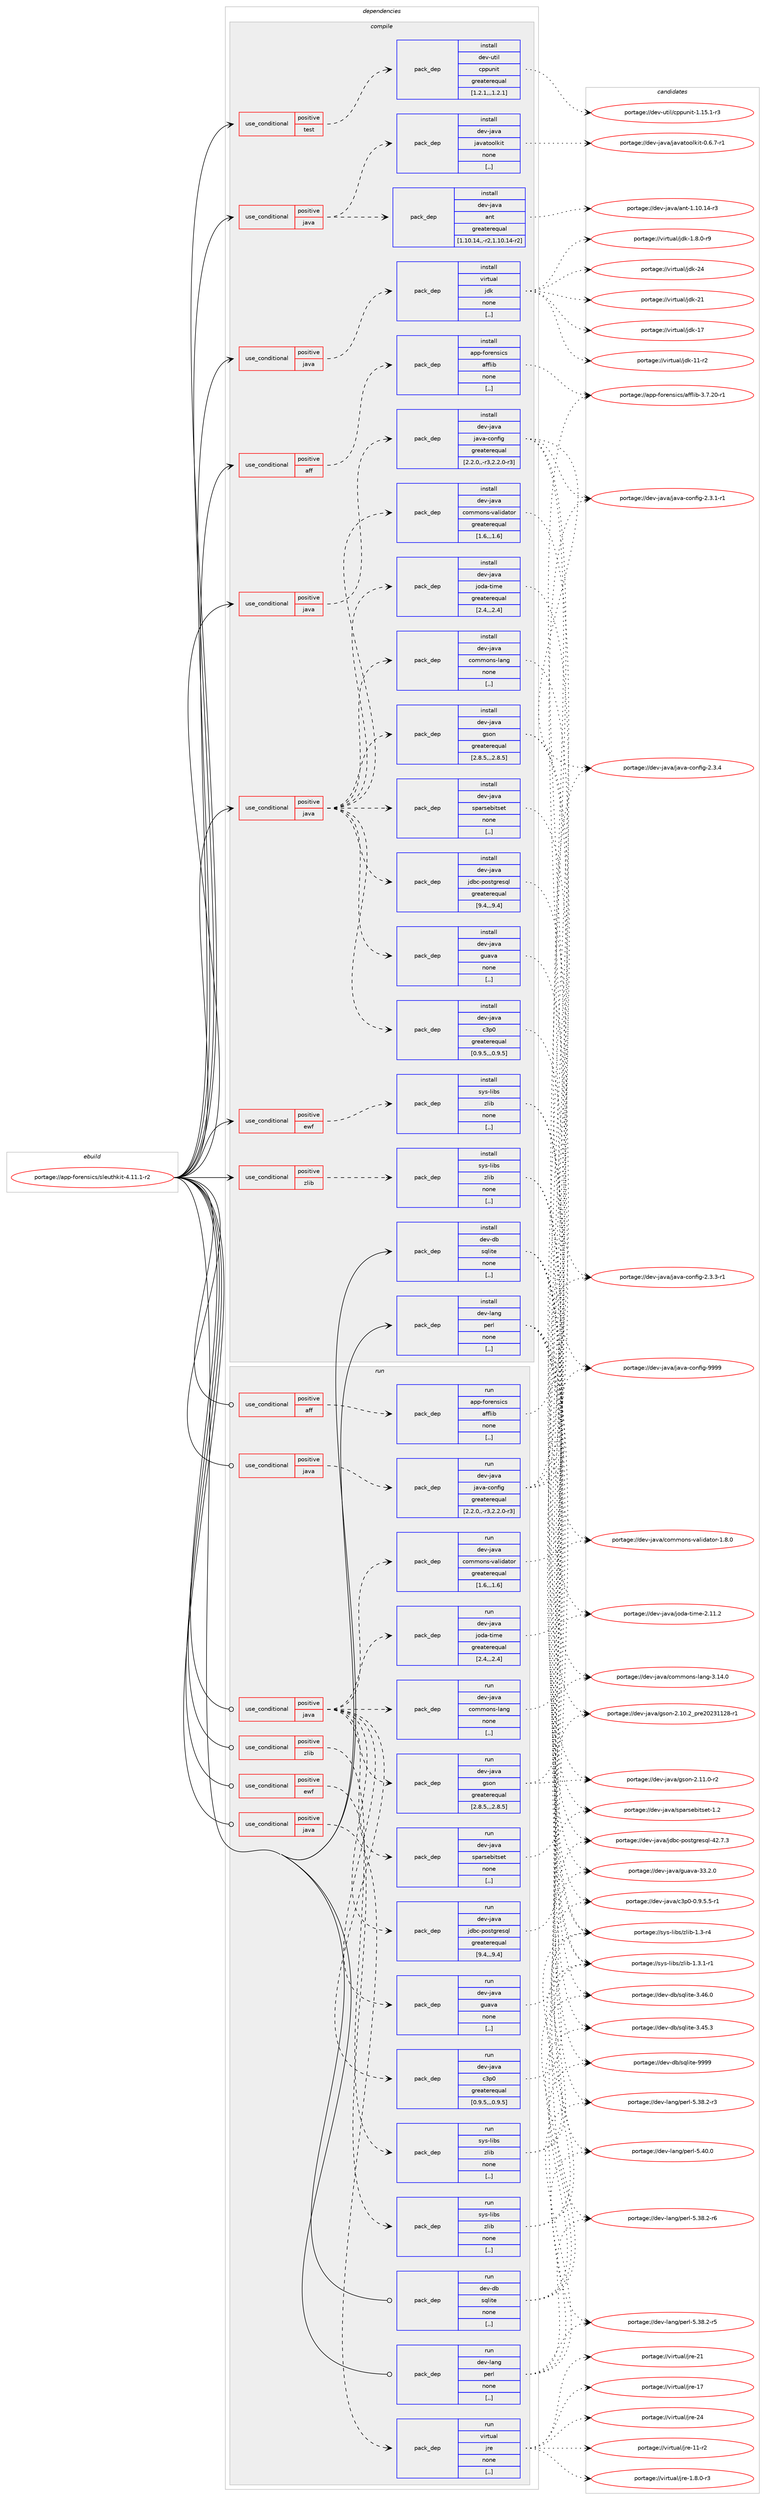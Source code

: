 digraph prolog {

# *************
# Graph options
# *************

newrank=true;
concentrate=true;
compound=true;
graph [rankdir=LR,fontname=Helvetica,fontsize=10,ranksep=1.5];#, ranksep=2.5, nodesep=0.2];
edge  [arrowhead=vee];
node  [fontname=Helvetica,fontsize=10];

# **********
# The ebuild
# **********

subgraph cluster_leftcol {
color=gray;
label=<<i>ebuild</i>>;
id [label="portage://app-forensics/sleuthkit-4.11.1-r2", color=red, width=4, href="../app-forensics/sleuthkit-4.11.1-r2.svg"];
}

# ****************
# The dependencies
# ****************

subgraph cluster_midcol {
color=gray;
label=<<i>dependencies</i>>;
subgraph cluster_compile {
fillcolor="#eeeeee";
style=filled;
label=<<i>compile</i>>;
subgraph cond10734 {
dependency36398 [label=<<TABLE BORDER="0" CELLBORDER="1" CELLSPACING="0" CELLPADDING="4"><TR><TD ROWSPAN="3" CELLPADDING="10">use_conditional</TD></TR><TR><TD>positive</TD></TR><TR><TD>aff</TD></TR></TABLE>>, shape=none, color=red];
subgraph pack25297 {
dependency36399 [label=<<TABLE BORDER="0" CELLBORDER="1" CELLSPACING="0" CELLPADDING="4" WIDTH="220"><TR><TD ROWSPAN="6" CELLPADDING="30">pack_dep</TD></TR><TR><TD WIDTH="110">install</TD></TR><TR><TD>app-forensics</TD></TR><TR><TD>afflib</TD></TR><TR><TD>none</TD></TR><TR><TD>[,,]</TD></TR></TABLE>>, shape=none, color=blue];
}
dependency36398:e -> dependency36399:w [weight=20,style="dashed",arrowhead="vee"];
}
id:e -> dependency36398:w [weight=20,style="solid",arrowhead="vee"];
subgraph cond10735 {
dependency36400 [label=<<TABLE BORDER="0" CELLBORDER="1" CELLSPACING="0" CELLPADDING="4"><TR><TD ROWSPAN="3" CELLPADDING="10">use_conditional</TD></TR><TR><TD>positive</TD></TR><TR><TD>ewf</TD></TR></TABLE>>, shape=none, color=red];
subgraph pack25298 {
dependency36401 [label=<<TABLE BORDER="0" CELLBORDER="1" CELLSPACING="0" CELLPADDING="4" WIDTH="220"><TR><TD ROWSPAN="6" CELLPADDING="30">pack_dep</TD></TR><TR><TD WIDTH="110">install</TD></TR><TR><TD>sys-libs</TD></TR><TR><TD>zlib</TD></TR><TR><TD>none</TD></TR><TR><TD>[,,]</TD></TR></TABLE>>, shape=none, color=blue];
}
dependency36400:e -> dependency36401:w [weight=20,style="dashed",arrowhead="vee"];
}
id:e -> dependency36400:w [weight=20,style="solid",arrowhead="vee"];
subgraph cond10736 {
dependency36402 [label=<<TABLE BORDER="0" CELLBORDER="1" CELLSPACING="0" CELLPADDING="4"><TR><TD ROWSPAN="3" CELLPADDING="10">use_conditional</TD></TR><TR><TD>positive</TD></TR><TR><TD>java</TD></TR></TABLE>>, shape=none, color=red];
subgraph pack25299 {
dependency36403 [label=<<TABLE BORDER="0" CELLBORDER="1" CELLSPACING="0" CELLPADDING="4" WIDTH="220"><TR><TD ROWSPAN="6" CELLPADDING="30">pack_dep</TD></TR><TR><TD WIDTH="110">install</TD></TR><TR><TD>dev-java</TD></TR><TR><TD>ant</TD></TR><TR><TD>greaterequal</TD></TR><TR><TD>[1.10.14,,-r2,1.10.14-r2]</TD></TR></TABLE>>, shape=none, color=blue];
}
dependency36402:e -> dependency36403:w [weight=20,style="dashed",arrowhead="vee"];
subgraph pack25300 {
dependency36404 [label=<<TABLE BORDER="0" CELLBORDER="1" CELLSPACING="0" CELLPADDING="4" WIDTH="220"><TR><TD ROWSPAN="6" CELLPADDING="30">pack_dep</TD></TR><TR><TD WIDTH="110">install</TD></TR><TR><TD>dev-java</TD></TR><TR><TD>javatoolkit</TD></TR><TR><TD>none</TD></TR><TR><TD>[,,]</TD></TR></TABLE>>, shape=none, color=blue];
}
dependency36402:e -> dependency36404:w [weight=20,style="dashed",arrowhead="vee"];
}
id:e -> dependency36402:w [weight=20,style="solid",arrowhead="vee"];
subgraph cond10737 {
dependency36405 [label=<<TABLE BORDER="0" CELLBORDER="1" CELLSPACING="0" CELLPADDING="4"><TR><TD ROWSPAN="3" CELLPADDING="10">use_conditional</TD></TR><TR><TD>positive</TD></TR><TR><TD>java</TD></TR></TABLE>>, shape=none, color=red];
subgraph pack25301 {
dependency36406 [label=<<TABLE BORDER="0" CELLBORDER="1" CELLSPACING="0" CELLPADDING="4" WIDTH="220"><TR><TD ROWSPAN="6" CELLPADDING="30">pack_dep</TD></TR><TR><TD WIDTH="110">install</TD></TR><TR><TD>dev-java</TD></TR><TR><TD>c3p0</TD></TR><TR><TD>greaterequal</TD></TR><TR><TD>[0.9.5,,,0.9.5]</TD></TR></TABLE>>, shape=none, color=blue];
}
dependency36405:e -> dependency36406:w [weight=20,style="dashed",arrowhead="vee"];
subgraph pack25302 {
dependency36407 [label=<<TABLE BORDER="0" CELLBORDER="1" CELLSPACING="0" CELLPADDING="4" WIDTH="220"><TR><TD ROWSPAN="6" CELLPADDING="30">pack_dep</TD></TR><TR><TD WIDTH="110">install</TD></TR><TR><TD>dev-java</TD></TR><TR><TD>commons-lang</TD></TR><TR><TD>none</TD></TR><TR><TD>[,,]</TD></TR></TABLE>>, shape=none, color=blue];
}
dependency36405:e -> dependency36407:w [weight=20,style="dashed",arrowhead="vee"];
subgraph pack25303 {
dependency36408 [label=<<TABLE BORDER="0" CELLBORDER="1" CELLSPACING="0" CELLPADDING="4" WIDTH="220"><TR><TD ROWSPAN="6" CELLPADDING="30">pack_dep</TD></TR><TR><TD WIDTH="110">install</TD></TR><TR><TD>dev-java</TD></TR><TR><TD>commons-validator</TD></TR><TR><TD>greaterequal</TD></TR><TR><TD>[1.6,,,1.6]</TD></TR></TABLE>>, shape=none, color=blue];
}
dependency36405:e -> dependency36408:w [weight=20,style="dashed",arrowhead="vee"];
subgraph pack25304 {
dependency36409 [label=<<TABLE BORDER="0" CELLBORDER="1" CELLSPACING="0" CELLPADDING="4" WIDTH="220"><TR><TD ROWSPAN="6" CELLPADDING="30">pack_dep</TD></TR><TR><TD WIDTH="110">install</TD></TR><TR><TD>dev-java</TD></TR><TR><TD>gson</TD></TR><TR><TD>greaterequal</TD></TR><TR><TD>[2.8.5,,,2.8.5]</TD></TR></TABLE>>, shape=none, color=blue];
}
dependency36405:e -> dependency36409:w [weight=20,style="dashed",arrowhead="vee"];
subgraph pack25305 {
dependency36410 [label=<<TABLE BORDER="0" CELLBORDER="1" CELLSPACING="0" CELLPADDING="4" WIDTH="220"><TR><TD ROWSPAN="6" CELLPADDING="30">pack_dep</TD></TR><TR><TD WIDTH="110">install</TD></TR><TR><TD>dev-java</TD></TR><TR><TD>guava</TD></TR><TR><TD>none</TD></TR><TR><TD>[,,]</TD></TR></TABLE>>, shape=none, color=blue];
}
dependency36405:e -> dependency36410:w [weight=20,style="dashed",arrowhead="vee"];
subgraph pack25306 {
dependency36411 [label=<<TABLE BORDER="0" CELLBORDER="1" CELLSPACING="0" CELLPADDING="4" WIDTH="220"><TR><TD ROWSPAN="6" CELLPADDING="30">pack_dep</TD></TR><TR><TD WIDTH="110">install</TD></TR><TR><TD>dev-java</TD></TR><TR><TD>jdbc-postgresql</TD></TR><TR><TD>greaterequal</TD></TR><TR><TD>[9.4,,,9.4]</TD></TR></TABLE>>, shape=none, color=blue];
}
dependency36405:e -> dependency36411:w [weight=20,style="dashed",arrowhead="vee"];
subgraph pack25307 {
dependency36412 [label=<<TABLE BORDER="0" CELLBORDER="1" CELLSPACING="0" CELLPADDING="4" WIDTH="220"><TR><TD ROWSPAN="6" CELLPADDING="30">pack_dep</TD></TR><TR><TD WIDTH="110">install</TD></TR><TR><TD>dev-java</TD></TR><TR><TD>joda-time</TD></TR><TR><TD>greaterequal</TD></TR><TR><TD>[2.4,,,2.4]</TD></TR></TABLE>>, shape=none, color=blue];
}
dependency36405:e -> dependency36412:w [weight=20,style="dashed",arrowhead="vee"];
subgraph pack25308 {
dependency36413 [label=<<TABLE BORDER="0" CELLBORDER="1" CELLSPACING="0" CELLPADDING="4" WIDTH="220"><TR><TD ROWSPAN="6" CELLPADDING="30">pack_dep</TD></TR><TR><TD WIDTH="110">install</TD></TR><TR><TD>dev-java</TD></TR><TR><TD>sparsebitset</TD></TR><TR><TD>none</TD></TR><TR><TD>[,,]</TD></TR></TABLE>>, shape=none, color=blue];
}
dependency36405:e -> dependency36413:w [weight=20,style="dashed",arrowhead="vee"];
}
id:e -> dependency36405:w [weight=20,style="solid",arrowhead="vee"];
subgraph cond10738 {
dependency36414 [label=<<TABLE BORDER="0" CELLBORDER="1" CELLSPACING="0" CELLPADDING="4"><TR><TD ROWSPAN="3" CELLPADDING="10">use_conditional</TD></TR><TR><TD>positive</TD></TR><TR><TD>java</TD></TR></TABLE>>, shape=none, color=red];
subgraph pack25309 {
dependency36415 [label=<<TABLE BORDER="0" CELLBORDER="1" CELLSPACING="0" CELLPADDING="4" WIDTH="220"><TR><TD ROWSPAN="6" CELLPADDING="30">pack_dep</TD></TR><TR><TD WIDTH="110">install</TD></TR><TR><TD>dev-java</TD></TR><TR><TD>java-config</TD></TR><TR><TD>greaterequal</TD></TR><TR><TD>[2.2.0,,-r3,2.2.0-r3]</TD></TR></TABLE>>, shape=none, color=blue];
}
dependency36414:e -> dependency36415:w [weight=20,style="dashed",arrowhead="vee"];
}
id:e -> dependency36414:w [weight=20,style="solid",arrowhead="vee"];
subgraph cond10739 {
dependency36416 [label=<<TABLE BORDER="0" CELLBORDER="1" CELLSPACING="0" CELLPADDING="4"><TR><TD ROWSPAN="3" CELLPADDING="10">use_conditional</TD></TR><TR><TD>positive</TD></TR><TR><TD>java</TD></TR></TABLE>>, shape=none, color=red];
subgraph pack25310 {
dependency36417 [label=<<TABLE BORDER="0" CELLBORDER="1" CELLSPACING="0" CELLPADDING="4" WIDTH="220"><TR><TD ROWSPAN="6" CELLPADDING="30">pack_dep</TD></TR><TR><TD WIDTH="110">install</TD></TR><TR><TD>virtual</TD></TR><TR><TD>jdk</TD></TR><TR><TD>none</TD></TR><TR><TD>[,,]</TD></TR></TABLE>>, shape=none, color=blue];
}
dependency36416:e -> dependency36417:w [weight=20,style="dashed",arrowhead="vee"];
}
id:e -> dependency36416:w [weight=20,style="solid",arrowhead="vee"];
subgraph cond10740 {
dependency36418 [label=<<TABLE BORDER="0" CELLBORDER="1" CELLSPACING="0" CELLPADDING="4"><TR><TD ROWSPAN="3" CELLPADDING="10">use_conditional</TD></TR><TR><TD>positive</TD></TR><TR><TD>test</TD></TR></TABLE>>, shape=none, color=red];
subgraph pack25311 {
dependency36419 [label=<<TABLE BORDER="0" CELLBORDER="1" CELLSPACING="0" CELLPADDING="4" WIDTH="220"><TR><TD ROWSPAN="6" CELLPADDING="30">pack_dep</TD></TR><TR><TD WIDTH="110">install</TD></TR><TR><TD>dev-util</TD></TR><TR><TD>cppunit</TD></TR><TR><TD>greaterequal</TD></TR><TR><TD>[1.2.1,,,1.2.1]</TD></TR></TABLE>>, shape=none, color=blue];
}
dependency36418:e -> dependency36419:w [weight=20,style="dashed",arrowhead="vee"];
}
id:e -> dependency36418:w [weight=20,style="solid",arrowhead="vee"];
subgraph cond10741 {
dependency36420 [label=<<TABLE BORDER="0" CELLBORDER="1" CELLSPACING="0" CELLPADDING="4"><TR><TD ROWSPAN="3" CELLPADDING="10">use_conditional</TD></TR><TR><TD>positive</TD></TR><TR><TD>zlib</TD></TR></TABLE>>, shape=none, color=red];
subgraph pack25312 {
dependency36421 [label=<<TABLE BORDER="0" CELLBORDER="1" CELLSPACING="0" CELLPADDING="4" WIDTH="220"><TR><TD ROWSPAN="6" CELLPADDING="30">pack_dep</TD></TR><TR><TD WIDTH="110">install</TD></TR><TR><TD>sys-libs</TD></TR><TR><TD>zlib</TD></TR><TR><TD>none</TD></TR><TR><TD>[,,]</TD></TR></TABLE>>, shape=none, color=blue];
}
dependency36420:e -> dependency36421:w [weight=20,style="dashed",arrowhead="vee"];
}
id:e -> dependency36420:w [weight=20,style="solid",arrowhead="vee"];
subgraph pack25313 {
dependency36422 [label=<<TABLE BORDER="0" CELLBORDER="1" CELLSPACING="0" CELLPADDING="4" WIDTH="220"><TR><TD ROWSPAN="6" CELLPADDING="30">pack_dep</TD></TR><TR><TD WIDTH="110">install</TD></TR><TR><TD>dev-db</TD></TR><TR><TD>sqlite</TD></TR><TR><TD>none</TD></TR><TR><TD>[,,]</TD></TR></TABLE>>, shape=none, color=blue];
}
id:e -> dependency36422:w [weight=20,style="solid",arrowhead="vee"];
subgraph pack25314 {
dependency36423 [label=<<TABLE BORDER="0" CELLBORDER="1" CELLSPACING="0" CELLPADDING="4" WIDTH="220"><TR><TD ROWSPAN="6" CELLPADDING="30">pack_dep</TD></TR><TR><TD WIDTH="110">install</TD></TR><TR><TD>dev-lang</TD></TR><TR><TD>perl</TD></TR><TR><TD>none</TD></TR><TR><TD>[,,]</TD></TR></TABLE>>, shape=none, color=blue];
}
id:e -> dependency36423:w [weight=20,style="solid",arrowhead="vee"];
}
subgraph cluster_compileandrun {
fillcolor="#eeeeee";
style=filled;
label=<<i>compile and run</i>>;
}
subgraph cluster_run {
fillcolor="#eeeeee";
style=filled;
label=<<i>run</i>>;
subgraph cond10742 {
dependency36424 [label=<<TABLE BORDER="0" CELLBORDER="1" CELLSPACING="0" CELLPADDING="4"><TR><TD ROWSPAN="3" CELLPADDING="10">use_conditional</TD></TR><TR><TD>positive</TD></TR><TR><TD>aff</TD></TR></TABLE>>, shape=none, color=red];
subgraph pack25315 {
dependency36425 [label=<<TABLE BORDER="0" CELLBORDER="1" CELLSPACING="0" CELLPADDING="4" WIDTH="220"><TR><TD ROWSPAN="6" CELLPADDING="30">pack_dep</TD></TR><TR><TD WIDTH="110">run</TD></TR><TR><TD>app-forensics</TD></TR><TR><TD>afflib</TD></TR><TR><TD>none</TD></TR><TR><TD>[,,]</TD></TR></TABLE>>, shape=none, color=blue];
}
dependency36424:e -> dependency36425:w [weight=20,style="dashed",arrowhead="vee"];
}
id:e -> dependency36424:w [weight=20,style="solid",arrowhead="odot"];
subgraph cond10743 {
dependency36426 [label=<<TABLE BORDER="0" CELLBORDER="1" CELLSPACING="0" CELLPADDING="4"><TR><TD ROWSPAN="3" CELLPADDING="10">use_conditional</TD></TR><TR><TD>positive</TD></TR><TR><TD>ewf</TD></TR></TABLE>>, shape=none, color=red];
subgraph pack25316 {
dependency36427 [label=<<TABLE BORDER="0" CELLBORDER="1" CELLSPACING="0" CELLPADDING="4" WIDTH="220"><TR><TD ROWSPAN="6" CELLPADDING="30">pack_dep</TD></TR><TR><TD WIDTH="110">run</TD></TR><TR><TD>sys-libs</TD></TR><TR><TD>zlib</TD></TR><TR><TD>none</TD></TR><TR><TD>[,,]</TD></TR></TABLE>>, shape=none, color=blue];
}
dependency36426:e -> dependency36427:w [weight=20,style="dashed",arrowhead="vee"];
}
id:e -> dependency36426:w [weight=20,style="solid",arrowhead="odot"];
subgraph cond10744 {
dependency36428 [label=<<TABLE BORDER="0" CELLBORDER="1" CELLSPACING="0" CELLPADDING="4"><TR><TD ROWSPAN="3" CELLPADDING="10">use_conditional</TD></TR><TR><TD>positive</TD></TR><TR><TD>java</TD></TR></TABLE>>, shape=none, color=red];
subgraph pack25317 {
dependency36429 [label=<<TABLE BORDER="0" CELLBORDER="1" CELLSPACING="0" CELLPADDING="4" WIDTH="220"><TR><TD ROWSPAN="6" CELLPADDING="30">pack_dep</TD></TR><TR><TD WIDTH="110">run</TD></TR><TR><TD>dev-java</TD></TR><TR><TD>c3p0</TD></TR><TR><TD>greaterequal</TD></TR><TR><TD>[0.9.5,,,0.9.5]</TD></TR></TABLE>>, shape=none, color=blue];
}
dependency36428:e -> dependency36429:w [weight=20,style="dashed",arrowhead="vee"];
subgraph pack25318 {
dependency36430 [label=<<TABLE BORDER="0" CELLBORDER="1" CELLSPACING="0" CELLPADDING="4" WIDTH="220"><TR><TD ROWSPAN="6" CELLPADDING="30">pack_dep</TD></TR><TR><TD WIDTH="110">run</TD></TR><TR><TD>dev-java</TD></TR><TR><TD>commons-lang</TD></TR><TR><TD>none</TD></TR><TR><TD>[,,]</TD></TR></TABLE>>, shape=none, color=blue];
}
dependency36428:e -> dependency36430:w [weight=20,style="dashed",arrowhead="vee"];
subgraph pack25319 {
dependency36431 [label=<<TABLE BORDER="0" CELLBORDER="1" CELLSPACING="0" CELLPADDING="4" WIDTH="220"><TR><TD ROWSPAN="6" CELLPADDING="30">pack_dep</TD></TR><TR><TD WIDTH="110">run</TD></TR><TR><TD>dev-java</TD></TR><TR><TD>commons-validator</TD></TR><TR><TD>greaterequal</TD></TR><TR><TD>[1.6,,,1.6]</TD></TR></TABLE>>, shape=none, color=blue];
}
dependency36428:e -> dependency36431:w [weight=20,style="dashed",arrowhead="vee"];
subgraph pack25320 {
dependency36432 [label=<<TABLE BORDER="0" CELLBORDER="1" CELLSPACING="0" CELLPADDING="4" WIDTH="220"><TR><TD ROWSPAN="6" CELLPADDING="30">pack_dep</TD></TR><TR><TD WIDTH="110">run</TD></TR><TR><TD>dev-java</TD></TR><TR><TD>gson</TD></TR><TR><TD>greaterequal</TD></TR><TR><TD>[2.8.5,,,2.8.5]</TD></TR></TABLE>>, shape=none, color=blue];
}
dependency36428:e -> dependency36432:w [weight=20,style="dashed",arrowhead="vee"];
subgraph pack25321 {
dependency36433 [label=<<TABLE BORDER="0" CELLBORDER="1" CELLSPACING="0" CELLPADDING="4" WIDTH="220"><TR><TD ROWSPAN="6" CELLPADDING="30">pack_dep</TD></TR><TR><TD WIDTH="110">run</TD></TR><TR><TD>dev-java</TD></TR><TR><TD>guava</TD></TR><TR><TD>none</TD></TR><TR><TD>[,,]</TD></TR></TABLE>>, shape=none, color=blue];
}
dependency36428:e -> dependency36433:w [weight=20,style="dashed",arrowhead="vee"];
subgraph pack25322 {
dependency36434 [label=<<TABLE BORDER="0" CELLBORDER="1" CELLSPACING="0" CELLPADDING="4" WIDTH="220"><TR><TD ROWSPAN="6" CELLPADDING="30">pack_dep</TD></TR><TR><TD WIDTH="110">run</TD></TR><TR><TD>dev-java</TD></TR><TR><TD>jdbc-postgresql</TD></TR><TR><TD>greaterequal</TD></TR><TR><TD>[9.4,,,9.4]</TD></TR></TABLE>>, shape=none, color=blue];
}
dependency36428:e -> dependency36434:w [weight=20,style="dashed",arrowhead="vee"];
subgraph pack25323 {
dependency36435 [label=<<TABLE BORDER="0" CELLBORDER="1" CELLSPACING="0" CELLPADDING="4" WIDTH="220"><TR><TD ROWSPAN="6" CELLPADDING="30">pack_dep</TD></TR><TR><TD WIDTH="110">run</TD></TR><TR><TD>dev-java</TD></TR><TR><TD>joda-time</TD></TR><TR><TD>greaterequal</TD></TR><TR><TD>[2.4,,,2.4]</TD></TR></TABLE>>, shape=none, color=blue];
}
dependency36428:e -> dependency36435:w [weight=20,style="dashed",arrowhead="vee"];
subgraph pack25324 {
dependency36436 [label=<<TABLE BORDER="0" CELLBORDER="1" CELLSPACING="0" CELLPADDING="4" WIDTH="220"><TR><TD ROWSPAN="6" CELLPADDING="30">pack_dep</TD></TR><TR><TD WIDTH="110">run</TD></TR><TR><TD>dev-java</TD></TR><TR><TD>sparsebitset</TD></TR><TR><TD>none</TD></TR><TR><TD>[,,]</TD></TR></TABLE>>, shape=none, color=blue];
}
dependency36428:e -> dependency36436:w [weight=20,style="dashed",arrowhead="vee"];
}
id:e -> dependency36428:w [weight=20,style="solid",arrowhead="odot"];
subgraph cond10745 {
dependency36437 [label=<<TABLE BORDER="0" CELLBORDER="1" CELLSPACING="0" CELLPADDING="4"><TR><TD ROWSPAN="3" CELLPADDING="10">use_conditional</TD></TR><TR><TD>positive</TD></TR><TR><TD>java</TD></TR></TABLE>>, shape=none, color=red];
subgraph pack25325 {
dependency36438 [label=<<TABLE BORDER="0" CELLBORDER="1" CELLSPACING="0" CELLPADDING="4" WIDTH="220"><TR><TD ROWSPAN="6" CELLPADDING="30">pack_dep</TD></TR><TR><TD WIDTH="110">run</TD></TR><TR><TD>dev-java</TD></TR><TR><TD>java-config</TD></TR><TR><TD>greaterequal</TD></TR><TR><TD>[2.2.0,,-r3,2.2.0-r3]</TD></TR></TABLE>>, shape=none, color=blue];
}
dependency36437:e -> dependency36438:w [weight=20,style="dashed",arrowhead="vee"];
}
id:e -> dependency36437:w [weight=20,style="solid",arrowhead="odot"];
subgraph cond10746 {
dependency36439 [label=<<TABLE BORDER="0" CELLBORDER="1" CELLSPACING="0" CELLPADDING="4"><TR><TD ROWSPAN="3" CELLPADDING="10">use_conditional</TD></TR><TR><TD>positive</TD></TR><TR><TD>java</TD></TR></TABLE>>, shape=none, color=red];
subgraph pack25326 {
dependency36440 [label=<<TABLE BORDER="0" CELLBORDER="1" CELLSPACING="0" CELLPADDING="4" WIDTH="220"><TR><TD ROWSPAN="6" CELLPADDING="30">pack_dep</TD></TR><TR><TD WIDTH="110">run</TD></TR><TR><TD>virtual</TD></TR><TR><TD>jre</TD></TR><TR><TD>none</TD></TR><TR><TD>[,,]</TD></TR></TABLE>>, shape=none, color=blue];
}
dependency36439:e -> dependency36440:w [weight=20,style="dashed",arrowhead="vee"];
}
id:e -> dependency36439:w [weight=20,style="solid",arrowhead="odot"];
subgraph cond10747 {
dependency36441 [label=<<TABLE BORDER="0" CELLBORDER="1" CELLSPACING="0" CELLPADDING="4"><TR><TD ROWSPAN="3" CELLPADDING="10">use_conditional</TD></TR><TR><TD>positive</TD></TR><TR><TD>zlib</TD></TR></TABLE>>, shape=none, color=red];
subgraph pack25327 {
dependency36442 [label=<<TABLE BORDER="0" CELLBORDER="1" CELLSPACING="0" CELLPADDING="4" WIDTH="220"><TR><TD ROWSPAN="6" CELLPADDING="30">pack_dep</TD></TR><TR><TD WIDTH="110">run</TD></TR><TR><TD>sys-libs</TD></TR><TR><TD>zlib</TD></TR><TR><TD>none</TD></TR><TR><TD>[,,]</TD></TR></TABLE>>, shape=none, color=blue];
}
dependency36441:e -> dependency36442:w [weight=20,style="dashed",arrowhead="vee"];
}
id:e -> dependency36441:w [weight=20,style="solid",arrowhead="odot"];
subgraph pack25328 {
dependency36443 [label=<<TABLE BORDER="0" CELLBORDER="1" CELLSPACING="0" CELLPADDING="4" WIDTH="220"><TR><TD ROWSPAN="6" CELLPADDING="30">pack_dep</TD></TR><TR><TD WIDTH="110">run</TD></TR><TR><TD>dev-db</TD></TR><TR><TD>sqlite</TD></TR><TR><TD>none</TD></TR><TR><TD>[,,]</TD></TR></TABLE>>, shape=none, color=blue];
}
id:e -> dependency36443:w [weight=20,style="solid",arrowhead="odot"];
subgraph pack25329 {
dependency36444 [label=<<TABLE BORDER="0" CELLBORDER="1" CELLSPACING="0" CELLPADDING="4" WIDTH="220"><TR><TD ROWSPAN="6" CELLPADDING="30">pack_dep</TD></TR><TR><TD WIDTH="110">run</TD></TR><TR><TD>dev-lang</TD></TR><TR><TD>perl</TD></TR><TR><TD>none</TD></TR><TR><TD>[,,]</TD></TR></TABLE>>, shape=none, color=blue];
}
id:e -> dependency36444:w [weight=20,style="solid",arrowhead="odot"];
}
}

# **************
# The candidates
# **************

subgraph cluster_choices {
rank=same;
color=gray;
label=<<i>candidates</i>>;

subgraph choice25297 {
color=black;
nodesep=1;
choice971121124510211111410111011510599115479710210210810598455146554650484511449 [label="portage://app-forensics/afflib-3.7.20-r1", color=red, width=4,href="../app-forensics/afflib-3.7.20-r1.svg"];
dependency36399:e -> choice971121124510211111410111011510599115479710210210810598455146554650484511449:w [style=dotted,weight="100"];
}
subgraph choice25298 {
color=black;
nodesep=1;
choice115121115451081059811547122108105984549465146494511449 [label="portage://sys-libs/zlib-1.3.1-r1", color=red, width=4,href="../sys-libs/zlib-1.3.1-r1.svg"];
choice11512111545108105981154712210810598454946514511452 [label="portage://sys-libs/zlib-1.3-r4", color=red, width=4,href="../sys-libs/zlib-1.3-r4.svg"];
dependency36401:e -> choice115121115451081059811547122108105984549465146494511449:w [style=dotted,weight="100"];
dependency36401:e -> choice11512111545108105981154712210810598454946514511452:w [style=dotted,weight="100"];
}
subgraph choice25299 {
color=black;
nodesep=1;
choice100101118451069711897479711011645494649484649524511451 [label="portage://dev-java/ant-1.10.14-r3", color=red, width=4,href="../dev-java/ant-1.10.14-r3.svg"];
dependency36403:e -> choice100101118451069711897479711011645494649484649524511451:w [style=dotted,weight="100"];
}
subgraph choice25300 {
color=black;
nodesep=1;
choice1001011184510697118974710697118971161111111081071051164548465446554511449 [label="portage://dev-java/javatoolkit-0.6.7-r1", color=red, width=4,href="../dev-java/javatoolkit-0.6.7-r1.svg"];
dependency36404:e -> choice1001011184510697118974710697118971161111111081071051164548465446554511449:w [style=dotted,weight="100"];
}
subgraph choice25301 {
color=black;
nodesep=1;
choice1001011184510697118974799511124845484657465346534511449 [label="portage://dev-java/c3p0-0.9.5.5-r1", color=red, width=4,href="../dev-java/c3p0-0.9.5.5-r1.svg"];
dependency36406:e -> choice1001011184510697118974799511124845484657465346534511449:w [style=dotted,weight="100"];
}
subgraph choice25302 {
color=black;
nodesep=1;
choice1001011184510697118974799111109109111110115451089711010345514649524648 [label="portage://dev-java/commons-lang-3.14.0", color=red, width=4,href="../dev-java/commons-lang-3.14.0.svg"];
dependency36407:e -> choice1001011184510697118974799111109109111110115451089711010345514649524648:w [style=dotted,weight="100"];
}
subgraph choice25303 {
color=black;
nodesep=1;
choice1001011184510697118974799111109109111110115451189710810510097116111114454946564648 [label="portage://dev-java/commons-validator-1.8.0", color=red, width=4,href="../dev-java/commons-validator-1.8.0.svg"];
dependency36408:e -> choice1001011184510697118974799111109109111110115451189710810510097116111114454946564648:w [style=dotted,weight="100"];
}
subgraph choice25304 {
color=black;
nodesep=1;
choice10010111845106971189747103115111110455046494946484511450 [label="portage://dev-java/gson-2.11.0-r2", color=red, width=4,href="../dev-java/gson-2.11.0-r2.svg"];
choice10010111845106971189747103115111110455046494846509511211410150485051494950564511449 [label="portage://dev-java/gson-2.10.2_pre20231128-r1", color=red, width=4,href="../dev-java/gson-2.10.2_pre20231128-r1.svg"];
dependency36409:e -> choice10010111845106971189747103115111110455046494946484511450:w [style=dotted,weight="100"];
dependency36409:e -> choice10010111845106971189747103115111110455046494846509511211410150485051494950564511449:w [style=dotted,weight="100"];
}
subgraph choice25305 {
color=black;
nodesep=1;
choice10010111845106971189747103117971189745515146504648 [label="portage://dev-java/guava-33.2.0", color=red, width=4,href="../dev-java/guava-33.2.0.svg"];
dependency36410:e -> choice10010111845106971189747103117971189745515146504648:w [style=dotted,weight="100"];
}
subgraph choice25306 {
color=black;
nodesep=1;
choice1001011184510697118974710610098994511211111511610311410111511310845525046554651 [label="portage://dev-java/jdbc-postgresql-42.7.3", color=red, width=4,href="../dev-java/jdbc-postgresql-42.7.3.svg"];
dependency36411:e -> choice1001011184510697118974710610098994511211111511610311410111511310845525046554651:w [style=dotted,weight="100"];
}
subgraph choice25307 {
color=black;
nodesep=1;
choice10010111845106971189747106111100974511610510910145504649494650 [label="portage://dev-java/joda-time-2.11.2", color=red, width=4,href="../dev-java/joda-time-2.11.2.svg"];
dependency36412:e -> choice10010111845106971189747106111100974511610510910145504649494650:w [style=dotted,weight="100"];
}
subgraph choice25308 {
color=black;
nodesep=1;
choice10010111845106971189747115112971141151019810511611510111645494650 [label="portage://dev-java/sparsebitset-1.2", color=red, width=4,href="../dev-java/sparsebitset-1.2.svg"];
dependency36413:e -> choice10010111845106971189747115112971141151019810511611510111645494650:w [style=dotted,weight="100"];
}
subgraph choice25309 {
color=black;
nodesep=1;
choice10010111845106971189747106971189745991111101021051034557575757 [label="portage://dev-java/java-config-9999", color=red, width=4,href="../dev-java/java-config-9999.svg"];
choice1001011184510697118974710697118974599111110102105103455046514652 [label="portage://dev-java/java-config-2.3.4", color=red, width=4,href="../dev-java/java-config-2.3.4.svg"];
choice10010111845106971189747106971189745991111101021051034550465146514511449 [label="portage://dev-java/java-config-2.3.3-r1", color=red, width=4,href="../dev-java/java-config-2.3.3-r1.svg"];
choice10010111845106971189747106971189745991111101021051034550465146494511449 [label="portage://dev-java/java-config-2.3.1-r1", color=red, width=4,href="../dev-java/java-config-2.3.1-r1.svg"];
dependency36415:e -> choice10010111845106971189747106971189745991111101021051034557575757:w [style=dotted,weight="100"];
dependency36415:e -> choice1001011184510697118974710697118974599111110102105103455046514652:w [style=dotted,weight="100"];
dependency36415:e -> choice10010111845106971189747106971189745991111101021051034550465146514511449:w [style=dotted,weight="100"];
dependency36415:e -> choice10010111845106971189747106971189745991111101021051034550465146494511449:w [style=dotted,weight="100"];
}
subgraph choice25310 {
color=black;
nodesep=1;
choice1181051141161179710847106100107455052 [label="portage://virtual/jdk-24", color=red, width=4,href="../virtual/jdk-24.svg"];
choice1181051141161179710847106100107455049 [label="portage://virtual/jdk-21", color=red, width=4,href="../virtual/jdk-21.svg"];
choice1181051141161179710847106100107454955 [label="portage://virtual/jdk-17", color=red, width=4,href="../virtual/jdk-17.svg"];
choice11810511411611797108471061001074549494511450 [label="portage://virtual/jdk-11-r2", color=red, width=4,href="../virtual/jdk-11-r2.svg"];
choice11810511411611797108471061001074549465646484511457 [label="portage://virtual/jdk-1.8.0-r9", color=red, width=4,href="../virtual/jdk-1.8.0-r9.svg"];
dependency36417:e -> choice1181051141161179710847106100107455052:w [style=dotted,weight="100"];
dependency36417:e -> choice1181051141161179710847106100107455049:w [style=dotted,weight="100"];
dependency36417:e -> choice1181051141161179710847106100107454955:w [style=dotted,weight="100"];
dependency36417:e -> choice11810511411611797108471061001074549494511450:w [style=dotted,weight="100"];
dependency36417:e -> choice11810511411611797108471061001074549465646484511457:w [style=dotted,weight="100"];
}
subgraph choice25311 {
color=black;
nodesep=1;
choice100101118451171161051084799112112117110105116454946495346494511451 [label="portage://dev-util/cppunit-1.15.1-r3", color=red, width=4,href="../dev-util/cppunit-1.15.1-r3.svg"];
dependency36419:e -> choice100101118451171161051084799112112117110105116454946495346494511451:w [style=dotted,weight="100"];
}
subgraph choice25312 {
color=black;
nodesep=1;
choice115121115451081059811547122108105984549465146494511449 [label="portage://sys-libs/zlib-1.3.1-r1", color=red, width=4,href="../sys-libs/zlib-1.3.1-r1.svg"];
choice11512111545108105981154712210810598454946514511452 [label="portage://sys-libs/zlib-1.3-r4", color=red, width=4,href="../sys-libs/zlib-1.3-r4.svg"];
dependency36421:e -> choice115121115451081059811547122108105984549465146494511449:w [style=dotted,weight="100"];
dependency36421:e -> choice11512111545108105981154712210810598454946514511452:w [style=dotted,weight="100"];
}
subgraph choice25313 {
color=black;
nodesep=1;
choice1001011184510098471151131081051161014557575757 [label="portage://dev-db/sqlite-9999", color=red, width=4,href="../dev-db/sqlite-9999.svg"];
choice10010111845100984711511310810511610145514652544648 [label="portage://dev-db/sqlite-3.46.0", color=red, width=4,href="../dev-db/sqlite-3.46.0.svg"];
choice10010111845100984711511310810511610145514652534651 [label="portage://dev-db/sqlite-3.45.3", color=red, width=4,href="../dev-db/sqlite-3.45.3.svg"];
dependency36422:e -> choice1001011184510098471151131081051161014557575757:w [style=dotted,weight="100"];
dependency36422:e -> choice10010111845100984711511310810511610145514652544648:w [style=dotted,weight="100"];
dependency36422:e -> choice10010111845100984711511310810511610145514652534651:w [style=dotted,weight="100"];
}
subgraph choice25314 {
color=black;
nodesep=1;
choice10010111845108971101034711210111410845534652484648 [label="portage://dev-lang/perl-5.40.0", color=red, width=4,href="../dev-lang/perl-5.40.0.svg"];
choice100101118451089711010347112101114108455346515646504511454 [label="portage://dev-lang/perl-5.38.2-r6", color=red, width=4,href="../dev-lang/perl-5.38.2-r6.svg"];
choice100101118451089711010347112101114108455346515646504511453 [label="portage://dev-lang/perl-5.38.2-r5", color=red, width=4,href="../dev-lang/perl-5.38.2-r5.svg"];
choice100101118451089711010347112101114108455346515646504511451 [label="portage://dev-lang/perl-5.38.2-r3", color=red, width=4,href="../dev-lang/perl-5.38.2-r3.svg"];
dependency36423:e -> choice10010111845108971101034711210111410845534652484648:w [style=dotted,weight="100"];
dependency36423:e -> choice100101118451089711010347112101114108455346515646504511454:w [style=dotted,weight="100"];
dependency36423:e -> choice100101118451089711010347112101114108455346515646504511453:w [style=dotted,weight="100"];
dependency36423:e -> choice100101118451089711010347112101114108455346515646504511451:w [style=dotted,weight="100"];
}
subgraph choice25315 {
color=black;
nodesep=1;
choice971121124510211111410111011510599115479710210210810598455146554650484511449 [label="portage://app-forensics/afflib-3.7.20-r1", color=red, width=4,href="../app-forensics/afflib-3.7.20-r1.svg"];
dependency36425:e -> choice971121124510211111410111011510599115479710210210810598455146554650484511449:w [style=dotted,weight="100"];
}
subgraph choice25316 {
color=black;
nodesep=1;
choice115121115451081059811547122108105984549465146494511449 [label="portage://sys-libs/zlib-1.3.1-r1", color=red, width=4,href="../sys-libs/zlib-1.3.1-r1.svg"];
choice11512111545108105981154712210810598454946514511452 [label="portage://sys-libs/zlib-1.3-r4", color=red, width=4,href="../sys-libs/zlib-1.3-r4.svg"];
dependency36427:e -> choice115121115451081059811547122108105984549465146494511449:w [style=dotted,weight="100"];
dependency36427:e -> choice11512111545108105981154712210810598454946514511452:w [style=dotted,weight="100"];
}
subgraph choice25317 {
color=black;
nodesep=1;
choice1001011184510697118974799511124845484657465346534511449 [label="portage://dev-java/c3p0-0.9.5.5-r1", color=red, width=4,href="../dev-java/c3p0-0.9.5.5-r1.svg"];
dependency36429:e -> choice1001011184510697118974799511124845484657465346534511449:w [style=dotted,weight="100"];
}
subgraph choice25318 {
color=black;
nodesep=1;
choice1001011184510697118974799111109109111110115451089711010345514649524648 [label="portage://dev-java/commons-lang-3.14.0", color=red, width=4,href="../dev-java/commons-lang-3.14.0.svg"];
dependency36430:e -> choice1001011184510697118974799111109109111110115451089711010345514649524648:w [style=dotted,weight="100"];
}
subgraph choice25319 {
color=black;
nodesep=1;
choice1001011184510697118974799111109109111110115451189710810510097116111114454946564648 [label="portage://dev-java/commons-validator-1.8.0", color=red, width=4,href="../dev-java/commons-validator-1.8.0.svg"];
dependency36431:e -> choice1001011184510697118974799111109109111110115451189710810510097116111114454946564648:w [style=dotted,weight="100"];
}
subgraph choice25320 {
color=black;
nodesep=1;
choice10010111845106971189747103115111110455046494946484511450 [label="portage://dev-java/gson-2.11.0-r2", color=red, width=4,href="../dev-java/gson-2.11.0-r2.svg"];
choice10010111845106971189747103115111110455046494846509511211410150485051494950564511449 [label="portage://dev-java/gson-2.10.2_pre20231128-r1", color=red, width=4,href="../dev-java/gson-2.10.2_pre20231128-r1.svg"];
dependency36432:e -> choice10010111845106971189747103115111110455046494946484511450:w [style=dotted,weight="100"];
dependency36432:e -> choice10010111845106971189747103115111110455046494846509511211410150485051494950564511449:w [style=dotted,weight="100"];
}
subgraph choice25321 {
color=black;
nodesep=1;
choice10010111845106971189747103117971189745515146504648 [label="portage://dev-java/guava-33.2.0", color=red, width=4,href="../dev-java/guava-33.2.0.svg"];
dependency36433:e -> choice10010111845106971189747103117971189745515146504648:w [style=dotted,weight="100"];
}
subgraph choice25322 {
color=black;
nodesep=1;
choice1001011184510697118974710610098994511211111511610311410111511310845525046554651 [label="portage://dev-java/jdbc-postgresql-42.7.3", color=red, width=4,href="../dev-java/jdbc-postgresql-42.7.3.svg"];
dependency36434:e -> choice1001011184510697118974710610098994511211111511610311410111511310845525046554651:w [style=dotted,weight="100"];
}
subgraph choice25323 {
color=black;
nodesep=1;
choice10010111845106971189747106111100974511610510910145504649494650 [label="portage://dev-java/joda-time-2.11.2", color=red, width=4,href="../dev-java/joda-time-2.11.2.svg"];
dependency36435:e -> choice10010111845106971189747106111100974511610510910145504649494650:w [style=dotted,weight="100"];
}
subgraph choice25324 {
color=black;
nodesep=1;
choice10010111845106971189747115112971141151019810511611510111645494650 [label="portage://dev-java/sparsebitset-1.2", color=red, width=4,href="../dev-java/sparsebitset-1.2.svg"];
dependency36436:e -> choice10010111845106971189747115112971141151019810511611510111645494650:w [style=dotted,weight="100"];
}
subgraph choice25325 {
color=black;
nodesep=1;
choice10010111845106971189747106971189745991111101021051034557575757 [label="portage://dev-java/java-config-9999", color=red, width=4,href="../dev-java/java-config-9999.svg"];
choice1001011184510697118974710697118974599111110102105103455046514652 [label="portage://dev-java/java-config-2.3.4", color=red, width=4,href="../dev-java/java-config-2.3.4.svg"];
choice10010111845106971189747106971189745991111101021051034550465146514511449 [label="portage://dev-java/java-config-2.3.3-r1", color=red, width=4,href="../dev-java/java-config-2.3.3-r1.svg"];
choice10010111845106971189747106971189745991111101021051034550465146494511449 [label="portage://dev-java/java-config-2.3.1-r1", color=red, width=4,href="../dev-java/java-config-2.3.1-r1.svg"];
dependency36438:e -> choice10010111845106971189747106971189745991111101021051034557575757:w [style=dotted,weight="100"];
dependency36438:e -> choice1001011184510697118974710697118974599111110102105103455046514652:w [style=dotted,weight="100"];
dependency36438:e -> choice10010111845106971189747106971189745991111101021051034550465146514511449:w [style=dotted,weight="100"];
dependency36438:e -> choice10010111845106971189747106971189745991111101021051034550465146494511449:w [style=dotted,weight="100"];
}
subgraph choice25326 {
color=black;
nodesep=1;
choice1181051141161179710847106114101455052 [label="portage://virtual/jre-24", color=red, width=4,href="../virtual/jre-24.svg"];
choice1181051141161179710847106114101455049 [label="portage://virtual/jre-21", color=red, width=4,href="../virtual/jre-21.svg"];
choice1181051141161179710847106114101454955 [label="portage://virtual/jre-17", color=red, width=4,href="../virtual/jre-17.svg"];
choice11810511411611797108471061141014549494511450 [label="portage://virtual/jre-11-r2", color=red, width=4,href="../virtual/jre-11-r2.svg"];
choice11810511411611797108471061141014549465646484511451 [label="portage://virtual/jre-1.8.0-r3", color=red, width=4,href="../virtual/jre-1.8.0-r3.svg"];
dependency36440:e -> choice1181051141161179710847106114101455052:w [style=dotted,weight="100"];
dependency36440:e -> choice1181051141161179710847106114101455049:w [style=dotted,weight="100"];
dependency36440:e -> choice1181051141161179710847106114101454955:w [style=dotted,weight="100"];
dependency36440:e -> choice11810511411611797108471061141014549494511450:w [style=dotted,weight="100"];
dependency36440:e -> choice11810511411611797108471061141014549465646484511451:w [style=dotted,weight="100"];
}
subgraph choice25327 {
color=black;
nodesep=1;
choice115121115451081059811547122108105984549465146494511449 [label="portage://sys-libs/zlib-1.3.1-r1", color=red, width=4,href="../sys-libs/zlib-1.3.1-r1.svg"];
choice11512111545108105981154712210810598454946514511452 [label="portage://sys-libs/zlib-1.3-r4", color=red, width=4,href="../sys-libs/zlib-1.3-r4.svg"];
dependency36442:e -> choice115121115451081059811547122108105984549465146494511449:w [style=dotted,weight="100"];
dependency36442:e -> choice11512111545108105981154712210810598454946514511452:w [style=dotted,weight="100"];
}
subgraph choice25328 {
color=black;
nodesep=1;
choice1001011184510098471151131081051161014557575757 [label="portage://dev-db/sqlite-9999", color=red, width=4,href="../dev-db/sqlite-9999.svg"];
choice10010111845100984711511310810511610145514652544648 [label="portage://dev-db/sqlite-3.46.0", color=red, width=4,href="../dev-db/sqlite-3.46.0.svg"];
choice10010111845100984711511310810511610145514652534651 [label="portage://dev-db/sqlite-3.45.3", color=red, width=4,href="../dev-db/sqlite-3.45.3.svg"];
dependency36443:e -> choice1001011184510098471151131081051161014557575757:w [style=dotted,weight="100"];
dependency36443:e -> choice10010111845100984711511310810511610145514652544648:w [style=dotted,weight="100"];
dependency36443:e -> choice10010111845100984711511310810511610145514652534651:w [style=dotted,weight="100"];
}
subgraph choice25329 {
color=black;
nodesep=1;
choice10010111845108971101034711210111410845534652484648 [label="portage://dev-lang/perl-5.40.0", color=red, width=4,href="../dev-lang/perl-5.40.0.svg"];
choice100101118451089711010347112101114108455346515646504511454 [label="portage://dev-lang/perl-5.38.2-r6", color=red, width=4,href="../dev-lang/perl-5.38.2-r6.svg"];
choice100101118451089711010347112101114108455346515646504511453 [label="portage://dev-lang/perl-5.38.2-r5", color=red, width=4,href="../dev-lang/perl-5.38.2-r5.svg"];
choice100101118451089711010347112101114108455346515646504511451 [label="portage://dev-lang/perl-5.38.2-r3", color=red, width=4,href="../dev-lang/perl-5.38.2-r3.svg"];
dependency36444:e -> choice10010111845108971101034711210111410845534652484648:w [style=dotted,weight="100"];
dependency36444:e -> choice100101118451089711010347112101114108455346515646504511454:w [style=dotted,weight="100"];
dependency36444:e -> choice100101118451089711010347112101114108455346515646504511453:w [style=dotted,weight="100"];
dependency36444:e -> choice100101118451089711010347112101114108455346515646504511451:w [style=dotted,weight="100"];
}
}

}

